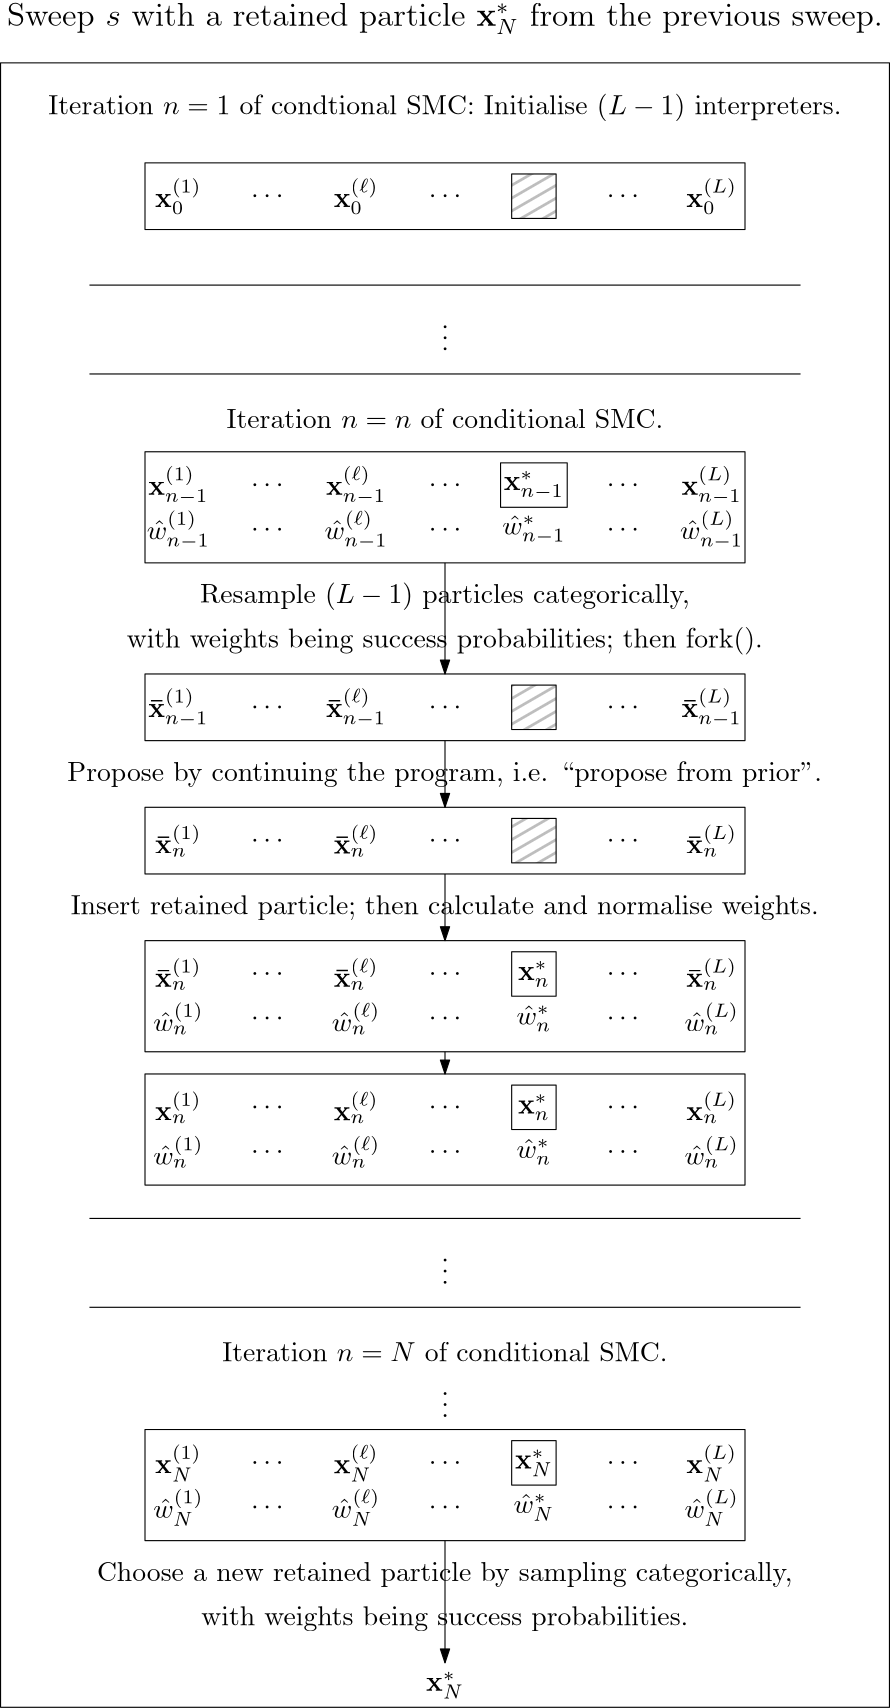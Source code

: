 <?xml version="1.0"?>
<!DOCTYPE ipe SYSTEM "ipe.dtd">
<ipe version="70005" creator="Ipe 7.1.4">
<info created="D:20141024121715" modified="D:20141024121715"/>
<ipestyle name="basic">
<symbol name="arrow/arc(spx)">
<path stroke="sym-stroke" fill="sym-stroke" pen="sym-pen">
0 0 m
-1 0.333 l
-1 -0.333 l
h
</path>
</symbol>
<symbol name="arrow/farc(spx)">
<path stroke="sym-stroke" fill="white" pen="sym-pen">
0 0 m
-1 0.333 l
-1 -0.333 l
h
</path>
</symbol>
<symbol name="mark/circle(sx)" transformations="translations">
<path fill="sym-stroke">
0.6 0 0 0.6 0 0 e
0.4 0 0 0.4 0 0 e
</path>
</symbol>
<symbol name="mark/disk(sx)" transformations="translations">
<path fill="sym-stroke">
0.6 0 0 0.6 0 0 e
</path>
</symbol>
<symbol name="mark/fdisk(sfx)" transformations="translations">
<group>
<path fill="sym-fill">
0.5 0 0 0.5 0 0 e
</path>
<path fill="sym-stroke" fillrule="eofill">
0.6 0 0 0.6 0 0 e
0.4 0 0 0.4 0 0 e
</path>
</group>
</symbol>
<symbol name="mark/box(sx)" transformations="translations">
<path fill="sym-stroke" fillrule="eofill">
-0.6 -0.6 m
0.6 -0.6 l
0.6 0.6 l
-0.6 0.6 l
h
-0.4 -0.4 m
0.4 -0.4 l
0.4 0.4 l
-0.4 0.4 l
h
</path>
</symbol>
<symbol name="mark/square(sx)" transformations="translations">
<path fill="sym-stroke">
-0.6 -0.6 m
0.6 -0.6 l
0.6 0.6 l
-0.6 0.6 l
h
</path>
</symbol>
<symbol name="mark/fsquare(sfx)" transformations="translations">
<group>
<path fill="sym-fill">
-0.5 -0.5 m
0.5 -0.5 l
0.5 0.5 l
-0.5 0.5 l
h
</path>
<path fill="sym-stroke" fillrule="eofill">
-0.6 -0.6 m
0.6 -0.6 l
0.6 0.6 l
-0.6 0.6 l
h
-0.4 -0.4 m
0.4 -0.4 l
0.4 0.4 l
-0.4 0.4 l
h
</path>
</group>
</symbol>
<symbol name="mark/cross(sx)" transformations="translations">
<group>
<path fill="sym-stroke">
-0.43 -0.57 m
0.57 0.43 l
0.43 0.57 l
-0.57 -0.43 l
h
</path>
<path fill="sym-stroke">
-0.43 0.57 m
0.57 -0.43 l
0.43 -0.57 l
-0.57 0.43 l
h
</path>
</group>
</symbol>
<symbol name="arrow/fnormal(spx)">
<path stroke="sym-stroke" fill="white" pen="sym-pen">
0 0 m
-1 0.333 l
-1 -0.333 l
h
</path>
</symbol>
<symbol name="arrow/pointed(spx)">
<path stroke="sym-stroke" fill="sym-stroke" pen="sym-pen">
0 0 m
-1 0.333 l
-0.8 0 l
-1 -0.333 l
h
</path>
</symbol>
<symbol name="arrow/fpointed(spx)">
<path stroke="sym-stroke" fill="white" pen="sym-pen">
0 0 m
-1 0.333 l
-0.8 0 l
-1 -0.333 l
h
</path>
</symbol>
<symbol name="arrow/linear(spx)">
<path stroke="sym-stroke" pen="sym-pen">
-1 0.333 m
0 0 l
-1 -0.333 l
</path>
</symbol>
<symbol name="arrow/fdouble(spx)">
<path stroke="sym-stroke" fill="white" pen="sym-pen">
0 0 m
-1 0.333 l
-1 -0.333 l
h
-1 0 m
-2 0.333 l
-2 -0.333 l
h
</path>
</symbol>
<symbol name="arrow/double(spx)">
<path stroke="sym-stroke" fill="sym-stroke" pen="sym-pen">
0 0 m
-1 0.333 l
-1 -0.333 l
h
-1 0 m
-2 0.333 l
-2 -0.333 l
h
</path>
</symbol>
<pen name="heavier" value="0.8"/>
<pen name="fat" value="1.2"/>
<pen name="ultrafat" value="2"/>
<symbolsize name="large" value="5"/>
<symbolsize name="small" value="2"/>
<symbolsize name="tiny" value="1.1"/>
<arrowsize name="large" value="10"/>
<arrowsize name="small" value="5"/>
<arrowsize name="tiny" value="3"/>
<color name="red" value="1 0 0"/>
<color name="green" value="0 1 0"/>
<color name="blue" value="0 0 1"/>
<color name="yellow" value="1 1 0"/>
<color name="orange" value="1 0.647 0"/>
<color name="gold" value="1 0.843 0"/>
<color name="purple" value="0.627 0.125 0.941"/>
<color name="gray" value="0.745"/>
<color name="brown" value="0.647 0.165 0.165"/>
<color name="navy" value="0 0 0.502"/>
<color name="pink" value="1 0.753 0.796"/>
<color name="seagreen" value="0.18 0.545 0.341"/>
<color name="turquoise" value="0.251 0.878 0.816"/>
<color name="violet" value="0.933 0.51 0.933"/>
<color name="darkblue" value="0 0 0.545"/>
<color name="darkcyan" value="0 0.545 0.545"/>
<color name="darkgray" value="0.663"/>
<color name="darkgreen" value="0 0.392 0"/>
<color name="darkmagenta" value="0.545 0 0.545"/>
<color name="darkorange" value="1 0.549 0"/>
<color name="darkred" value="0.545 0 0"/>
<color name="lightblue" value="0.678 0.847 0.902"/>
<color name="lightcyan" value="0.878 1 1"/>
<color name="lightgray" value="0.827"/>
<color name="lightgreen" value="0.565 0.933 0.565"/>
<color name="lightyellow" value="1 1 0.878"/>
<dashstyle name="dashed" value="[4] 0"/>
<dashstyle name="dotted" value="[1 3] 0"/>
<dashstyle name="dash dotted" value="[4 2 1 2] 0"/>
<dashstyle name="dash dot dotted" value="[4 2 1 2 1 2] 0"/>
<textsize name="large" value="\large"/>
<textsize name="Large" value="\Large"/>
<textsize name="LARGE" value="\LARGE"/>
<textsize name="huge" value="\huge"/>
<textsize name="Huge" value="\Huge"/>
<textsize name="small" value="\small"/>
<textsize name="footnote" value="\footnotesize"/>
<textsize name="tiny" value="\tiny"/>
<textstyle name="center" begin="\begin{center}" end="\end{center}"/>
<textstyle name="itemize" begin="\begin{itemize}" end="\end{itemize}"/>
<textstyle name="item" begin="\begin{itemize}\item{}" end="\end{itemize}"/>
<gridsize name="4 pts" value="4"/>
<gridsize name="8 pts (~3 mm)" value="8"/>
<gridsize name="16 pts (~6 mm)" value="16"/>
<gridsize name="32 pts (~12 mm)" value="32"/>
<gridsize name="10 pts (~3.5 mm)" value="10"/>
<gridsize name="20 pts (~7 mm)" value="20"/>
<gridsize name="14 pts (~5 mm)" value="14"/>
<gridsize name="28 pts (~10 mm)" value="28"/>
<gridsize name="56 pts (~20 mm)" value="56"/>
<anglesize name="90 deg" value="90"/>
<anglesize name="60 deg" value="60"/>
<anglesize name="45 deg" value="45"/>
<anglesize name="30 deg" value="30"/>
<anglesize name="22.5 deg" value="22.5"/>
<tiling name="falling" angle="-60" step="4" width="1"/>
<tiling name="rising" angle="30" step="4" width="1"/>
</ipestyle>
<page>
<layer name="alpha"/>
<view layers="alpha" active="alpha"/>
<text layer="alpha" matrix="1 0 0 1 112 96" transformations="translations" pos="64 704" stroke="black" type="label" width="285.571" height="7.473" depth="2.49" halign="center" valign="center">Iteration $n = 1$ of condtional SMC: Initialise $(L - 1)$ interpreters.</text>
<text transformations="translations" pos="80 768" stroke="black" type="label" width="16.743" height="10.412" depth="2.65" halign="center" valign="center">$\mathbf x_0^{(1)}$</text>
<text transformations="translations" pos="112 768" stroke="black" type="label" width="11.623" height="4.428" depth="0" halign="center" valign="center">$\cdots$</text>
<text transformations="translations" pos="144 768" stroke="black" type="label" width="16.106" height="10.412" depth="2.65" halign="center" valign="center">$\mathbf x_0^{(\ell)}$</text>
<text transformations="translations" pos="176 768" stroke="black" type="label" width="11.623" height="4.428" depth="0" halign="center" valign="center">$\cdots$</text>
<path stroke="black" fill="gray" tiling="rising">
200 776 m
200 760 l
216 760 l
216 776 l
h
</path>
<text transformations="translations" pos="240 768" stroke="black" type="label" width="11.623" height="4.428" depth="0" halign="center" valign="center">$\cdots$</text>
<text transformations="translations" pos="272 768" stroke="black" type="label" width="18.237" height="10.412" depth="2.65" halign="center" valign="center">$\mathbf x_0^{(L)}$</text>
<path matrix="1 0 0 1 4 0" stroke="black">
64 780 m
64 756 l
280 756 l
280 780 l
h
</path>
<path stroke="black">
48 736 m
304 736 l
</path>
<text transformations="translations" pos="176 832" stroke="black" type="label" width="315.411" height="8.308" depth="2.95" halign="center" valign="center" size="large">Sweep $s$ with a retained particle $\mathbf x_N^\ast$ from the previous sweep.</text>
<text transformations="translations" pos="176 720" stroke="black" type="label" width="2.767" height="14.999" depth="0" halign="center" valign="center">$\vdots$</text>
<path stroke="black">
48 704 m
304 704 l
</path>
<text matrix="1 0 0 1 112 0" transformations="translations" pos="64 688" stroke="black" type="label" width="157.276" height="6.918" depth="0" halign="center" valign="center">Iteration $n = n$ of conditional SMC.</text>
<text matrix="1 0 0 1 0 -184" transformations="translations" pos="80 768" stroke="black" type="label" width="21.668" height="10.402" depth="3.49" halign="center" valign="center">$\mathbf{\bar x}_{n - 1}^{(1)}$</text>
<text matrix="1 0 0 1 0 -184" transformations="translations" pos="112 768" stroke="black" type="label" width="11.623" height="4.428" depth="0" halign="center" valign="center">$\cdots$</text>
<text matrix="1 0 0 1 0 -184" transformations="translations" pos="144 768" stroke="black" type="label" width="21.668" height="10.402" depth="3.49" halign="center" valign="center">$\mathbf{\bar x}_{n - 1}^{(\ell)}$</text>
<text matrix="1 0 0 1 0 -184" transformations="translations" pos="176 768" stroke="black" type="label" width="11.623" height="4.428" depth="0" halign="center" valign="center">$\cdots$</text>
<path matrix="1 0 0 1 0 -184" stroke="black" fill="gray" tiling="rising">
200 776 m
200 760 l
216 760 l
216 776 l
h
</path>
<text matrix="1 0 0 1 0 -184" transformations="translations" pos="240 768" stroke="black" type="label" width="11.623" height="4.428" depth="0" halign="center" valign="center">$\cdots$</text>
<text matrix="1 0 0 1 0 -184" transformations="translations" pos="272 768" stroke="black" type="label" width="21.668" height="10.402" depth="3.49" halign="center" valign="center">$\mathbf{\bar x}_{n - 1}^{(L)}$</text>
<path matrix="1 0 0 1 4 -184" stroke="black">
64 780 m
64 756 l
280 756 l
280 780 l
h
</path>
<text matrix="1 0 0 1 0 -24" transformations="translations" pos="176 632" stroke="black" type="label" width="229.196" height="7.473" depth="2.49" halign="center" valign="center">with weights being success probabilities; then fork().</text>
<text matrix="1 0 0 1 0 -232" transformations="translations" pos="80 768" stroke="black" type="label" width="16.743" height="10.41" depth="1.16" halign="center" valign="center">$\mathbf{\bar x}_{n}^{(1)}$</text>
<text matrix="1 0 0 1 0 -232" transformations="translations" pos="112 768" stroke="black" type="label" width="11.623" height="4.428" depth="0" halign="center" valign="center">$\cdots$</text>
<text matrix="1 0 0 1 0 -232" transformations="translations" pos="144 768" stroke="black" type="label" width="16.106" height="10.41" depth="1.16" halign="center" valign="center">$\mathbf{\bar x}_{n}^{(\ell)}$</text>
<text matrix="1 0 0 1 0 -232" transformations="translations" pos="176 768" stroke="black" type="label" width="11.623" height="4.428" depth="0" halign="center" valign="center">$\cdots$</text>
<path matrix="1 0 0 1 0 -232" stroke="black" fill="gray" tiling="rising">
200 776 m
200 760 l
216 760 l
216 776 l
h
</path>
<text matrix="1 0 0 1 0 -232" transformations="translations" pos="240 768" stroke="black" type="label" width="11.623" height="4.428" depth="0" halign="center" valign="center">$\cdots$</text>
<text matrix="1 0 0 1 0 -232" transformations="translations" pos="272 768" stroke="black" type="label" width="18.237" height="10.41" depth="1.16" halign="center" valign="center">$\mathbf{\bar x}_{n}^{(L)}$</text>
<path matrix="1 0 0 1 4 -232" stroke="black">
64 780 m
64 756 l
280 756 l
280 780 l
h
</path>
<path matrix="1 0 0 1 0 -24" stroke="black" arrow="normal/small">
176 596 m
176 572 l
</path>
<text matrix="1 0 0 1 -4 -24" transformations="translations" pos="180 584" stroke="black" type="label" width="271.925" height="6.926" depth="1.93" halign="center" valign="center">Propose by continuing the program, i.e. ``propose from prior&apos;&apos;.</text>
<text matrix="1 0 0 1 0 -280" transformations="translations" pos="80 768" stroke="black" type="label" width="16.743" height="10.41" depth="1.16" halign="center" valign="center">$\mathbf{\bar x}_{n}^{(1)}$</text>
<text matrix="1 0 0 1 0 -280" transformations="translations" pos="112 768" stroke="black" type="label" width="11.623" height="4.428" depth="0" halign="center" valign="center">$\cdots$</text>
<text matrix="1 0 0 1 0 -280" transformations="translations" pos="144 768" stroke="black" type="label" width="16.106" height="10.41" depth="1.16" halign="center" valign="center">$\mathbf{\bar x}_{n}^{(\ell)}$</text>
<text matrix="1 0 0 1 0 -280" transformations="translations" pos="176 768" stroke="black" type="label" width="11.623" height="4.428" depth="0" halign="center" valign="center">$\cdots$</text>
<path matrix="1 0 0 1 0 -280" stroke="black">
200 776 m
200 760 l
216 760 l
216 776 l
h
</path>
<text matrix="1 0 0 1 0 -280" transformations="translations" pos="240 768" stroke="black" type="label" width="11.623" height="4.428" depth="0" halign="center" valign="center">$\cdots$</text>
<text matrix="1 0 0 1 0 -280" transformations="translations" pos="272 768" stroke="black" type="label" width="18.237" height="10.41" depth="1.16" halign="center" valign="center">$\mathbf{\bar x}_{n}^{(L)}$</text>
<path matrix="1 0 0 1 0 -24" stroke="black" arrow="normal/small">
176 548 m
176 524 l
</path>
<text matrix="1 0 0 1 0 -24" transformations="translations" pos="176 536" stroke="black" type="label" width="269.545" height="6.926" depth="1.93" halign="center" valign="center">Insert retained particle; then calculate and normalise weights.</text>
<text matrix="1 0 0 1 0 -24" transformations="translations" pos="208 512" stroke="black" type="label" width="11.47" height="6.863" depth="2.46" halign="center" valign="center">$\mathbf x_n^\ast$</text>
<text matrix="1 0 0 1 0 -24" transformations="translations" pos="80 496" stroke="black" type="label" width="18.097" height="10.41" depth="1.16" halign="center" valign="center">$\hat w_n^{(1)}$</text>
<text matrix="1 0 0 1 0 -24" transformations="translations" pos="112 496" stroke="black" type="label" width="11.623" height="4.428" depth="0" halign="center" valign="center">$\cdots$</text>
<text matrix="1 0 0 1 0 -24" transformations="translations" pos="144 496" stroke="black" type="label" width="17.46" height="10.41" depth="1.16" halign="center" valign="center">$\hat w_n^{(\ell)}$</text>
<text matrix="1 0 0 1 0 -24" transformations="translations" pos="176 496" stroke="black" type="label" width="11.623" height="4.428" depth="0" halign="center" valign="center">$\cdots$</text>
<text matrix="1 0 0 1 0 -24" transformations="translations" pos="208 496" stroke="black" type="label" width="12.555" height="6.921" depth="2.46" halign="center" valign="center">$\hat w_n^\ast$</text>
<text matrix="1 0 0 1 0 -24" transformations="translations" pos="240 496" stroke="black" type="label" width="11.623" height="4.428" depth="0" halign="center" valign="center">$\cdots$</text>
<text matrix="1 0 0 1 0 -24" transformations="translations" pos="272 496" stroke="black" type="label" width="19.591" height="10.41" depth="1.16" halign="center" valign="center">$\hat w_n^{(L)}$</text>
<path matrix="1 0 0 1 0 -24" stroke="black">
68 524 m
68 484 l
284 484 l
284 524 l
h
</path>
<text matrix="1 0 0 1 0 -104" transformations="translations" pos="80 768" stroke="black" type="label" width="21.668" height="10.402" depth="3.49" halign="center" valign="center">$\mathbf{ x}_{n - 1}^{(1)}$</text>
<text matrix="1 0 0 1 0 -104" transformations="translations" pos="112 768" stroke="black" type="label" width="11.623" height="4.428" depth="0" halign="center" valign="center">$\cdots$</text>
<text matrix="1 0 0 1 0 -104" transformations="translations" pos="144 768" stroke="black" type="label" width="21.668" height="10.402" depth="3.49" halign="center" valign="center">$\mathbf{x}_{n - 1}^{(\ell)}$</text>
<text matrix="1 0 0 1 0 -104" transformations="translations" pos="176 768" stroke="black" type="label" width="11.623" height="4.428" depth="0" halign="center" valign="center">$\cdots$</text>
<text matrix="1 0 0 1 0 -104" transformations="translations" pos="240 768" stroke="black" type="label" width="11.623" height="4.428" depth="0" halign="center" valign="center">$\cdots$</text>
<text matrix="1 0 0 1 0 -104" transformations="translations" pos="272 768" stroke="black" type="label" width="21.668" height="10.402" depth="3.49" halign="center" valign="center">$\mathbf{ x}_{n - 1}^{(L)}$</text>
<text matrix="1 0 0 1 0 152" transformations="translations" pos="208 512" stroke="black" type="label" width="21.668" height="6.863" depth="3.3" halign="center" valign="center">$\mathbf x_{n - 1}^\ast$</text>
<text matrix="1 0 0 1 0 152" transformations="translations" pos="80 496" stroke="black" type="label" width="22.753" height="10.402" depth="3.49" halign="center" valign="center">$\hat w_{n - 1}^{(1)}$</text>
<text matrix="1 0 0 1 0 152" transformations="translations" pos="112 496" stroke="black" type="label" width="11.623" height="4.428" depth="0" halign="center" valign="center">$\cdots$</text>
<text matrix="1 0 0 1 0 152" transformations="translations" pos="144 496" stroke="black" type="label" width="22.753" height="10.402" depth="3.49" halign="center" valign="center">$\hat w_{n - 1}^{(\ell)}$</text>
<text matrix="1 0 0 1 0 152" transformations="translations" pos="176 496" stroke="black" type="label" width="11.623" height="4.428" depth="0" halign="center" valign="center">$\cdots$</text>
<text matrix="1 0 0 1 0 152" transformations="translations" pos="208 496" stroke="black" type="label" width="22.753" height="6.922" depth="3.3" halign="center" valign="center">$\hat w_{n - 1}^\ast$</text>
<text matrix="1 0 0 1 0 152" transformations="translations" pos="240 496" stroke="black" type="label" width="11.623" height="4.428" depth="0" halign="center" valign="center">$\cdots$</text>
<text matrix="1 0 0 1 0 152" transformations="translations" pos="272 496" stroke="black" type="label" width="22.753" height="10.402" depth="3.49" halign="center" valign="center">$\hat w_{n - 1}^{(L)}$</text>
<path matrix="1 0 0 1 0 152" stroke="black">
68 524 m
68 484 l
284 484 l
284 524 l
h
</path>
<path stroke="black">
196 672 m
196 656 l
220 656 l
220 672 l
h
</path>
<text transformations="translations" pos="176 624" stroke="black" type="label" width="176.45" height="7.473" depth="2.49" halign="center" valign="center">Resample $(L - 1)$ particles categorically,</text>
<path stroke="black" arrow="normal/small">
176 636 m
176 596 l
</path>
<text matrix="1 0 0 1 0 -328" transformations="translations" pos="80 768" stroke="black" type="label" width="16.743" height="10.41" depth="1.16" halign="center" valign="center">$\mathbf{x}_{n}^{(1)}$</text>
<text matrix="1 0 0 1 0 -328" transformations="translations" pos="112 768" stroke="black" type="label" width="11.623" height="4.428" depth="0" halign="center" valign="center">$\cdots$</text>
<text matrix="1 0 0 1 0 -328" transformations="translations" pos="144 768" stroke="black" type="label" width="16.106" height="10.41" depth="1.16" halign="center" valign="center">$\mathbf{ x}_{n}^{(\ell)}$</text>
<text matrix="1 0 0 1 0 -328" transformations="translations" pos="176 768" stroke="black" type="label" width="11.623" height="4.428" depth="0" halign="center" valign="center">$\cdots$</text>
<path matrix="1 0 0 1 0 -328" stroke="black">
200 776 m
200 760 l
216 760 l
216 776 l
h
</path>
<text matrix="1 0 0 1 0 -328" transformations="translations" pos="240 768" stroke="black" type="label" width="11.623" height="4.428" depth="0" halign="center" valign="center">$\cdots$</text>
<text matrix="1 0 0 1 0 -328" transformations="translations" pos="272 768" stroke="black" type="label" width="18.237" height="10.41" depth="1.16" halign="center" valign="center">$\mathbf{ x}_{n}^{(L)}$</text>
<text matrix="1 0 0 1 0 -72" transformations="translations" pos="208 512" stroke="black" type="label" width="11.47" height="6.863" depth="2.46" halign="center" valign="center">$\mathbf x_n^\ast$</text>
<text matrix="1 0 0 1 0 -72" transformations="translations" pos="80 496" stroke="black" type="label" width="18.097" height="10.41" depth="1.16" halign="center" valign="center">$\hat w_n^{(1)}$</text>
<text matrix="1 0 0 1 0 -72" transformations="translations" pos="112 496" stroke="black" type="label" width="11.623" height="4.428" depth="0" halign="center" valign="center">$\cdots$</text>
<text matrix="1 0 0 1 0 -72" transformations="translations" pos="144 496" stroke="black" type="label" width="17.46" height="10.41" depth="1.16" halign="center" valign="center">$\hat w_n^{(\ell)}$</text>
<text matrix="1 0 0 1 0 -72" transformations="translations" pos="176 496" stroke="black" type="label" width="11.623" height="4.428" depth="0" halign="center" valign="center">$\cdots$</text>
<text matrix="1 0 0 1 0 -72" transformations="translations" pos="208 496" stroke="black" type="label" width="12.555" height="6.921" depth="2.46" halign="center" valign="center">$\hat w_n^\ast$</text>
<text matrix="1 0 0 1 0 -72" transformations="translations" pos="240 496" stroke="black" type="label" width="11.623" height="4.428" depth="0" halign="center" valign="center">$\cdots$</text>
<text matrix="1 0 0 1 0 -72" transformations="translations" pos="272 496" stroke="black" type="label" width="19.591" height="10.41" depth="1.16" halign="center" valign="center">$\hat w_n^{(L)}$</text>
<path matrix="1 0 0 1 0 -72" stroke="black">
68 524 m
68 484 l
284 484 l
284 524 l
h
</path>
<path stroke="black">
48 400 m
304 400 l
</path>
<text transformations="translations" pos="176 384" stroke="black" type="label" width="2.767" height="14.999" depth="0" halign="center" valign="center">$\vdots$</text>
<path stroke="black">
48 368 m
304 368 l
</path>
<text transformations="translations" pos="176 352" stroke="black" type="label" width="160.387" height="6.918" depth="0" halign="center" valign="center">Iteration $n = N$ of conditional SMC.</text>
<text transformations="translations" pos="176 336" stroke="black" type="label" width="2.767" height="14.999" depth="0" halign="center" valign="center">$\vdots$</text>
<path stroke="black" arrow="normal/small">
176 460 m
176 452 l
</path>
<text matrix="1 0 0 1 0 -456" transformations="translations" pos="80 768" stroke="black" type="label" width="16.743" height="10.403" depth="2.93" halign="center" valign="center">$\mathbf{x}_{N}^{(1)}$</text>
<text matrix="1 0 0 1 0 -456" transformations="translations" pos="112 768" stroke="black" type="label" width="11.623" height="4.428" depth="0" halign="center" valign="center">$\cdots$</text>
<text matrix="1 0 0 1 0 -456" transformations="translations" pos="144 768" stroke="black" type="label" width="16.106" height="10.403" depth="2.93" halign="center" valign="center">$\mathbf{ x}_{N}^{(\ell)}$</text>
<text matrix="1 0 0 1 0 -456" transformations="translations" pos="176 768" stroke="black" type="label" width="11.623" height="4.428" depth="0" halign="center" valign="center">$\cdots$</text>
<path matrix="1 0 0 1 0 -456" stroke="black">
200 776 m
200 760 l
216 760 l
216 776 l
h
</path>
<text matrix="1 0 0 1 0 -456" transformations="translations" pos="240 768" stroke="black" type="label" width="11.623" height="4.428" depth="0" halign="center" valign="center">$\cdots$</text>
<text matrix="1 0 0 1 0 -456" transformations="translations" pos="272 768" stroke="black" type="label" width="18.237" height="10.403" depth="2.93" halign="center" valign="center">$\mathbf{ x}_{N}^{(L)}$</text>
<text matrix="1 0 0 1 0 -200" transformations="translations" pos="208 512" stroke="black" type="label" width="13.603" height="6.864" depth="2.74" halign="center" valign="center">$\mathbf x_N^\ast$</text>
<text matrix="1 0 0 1 0 -200" transformations="translations" pos="80 496" stroke="black" type="label" width="18.097" height="10.403" depth="2.93" halign="center" valign="center">$\hat w_N^{(1)}$</text>
<text matrix="1 0 0 1 0 -200" transformations="translations" pos="112 496" stroke="black" type="label" width="11.623" height="4.428" depth="0" halign="center" valign="center">$\cdots$</text>
<text matrix="1 0 0 1 0 -200" transformations="translations" pos="144 496" stroke="black" type="label" width="17.46" height="10.403" depth="2.93" halign="center" valign="center">$\hat w_N^{(\ell)}$</text>
<text matrix="1 0 0 1 0 -200" transformations="translations" pos="176 496" stroke="black" type="label" width="11.623" height="4.428" depth="0" halign="center" valign="center">$\cdots$</text>
<text matrix="1 0 0 1 0 -200" transformations="translations" pos="208 496" stroke="black" type="label" width="14.689" height="6.923" depth="2.74" halign="center" valign="center">$\hat w_N^\ast$</text>
<text matrix="1 0 0 1 0 -200" transformations="translations" pos="240 496" stroke="black" type="label" width="11.623" height="4.428" depth="0" halign="center" valign="center">$\cdots$</text>
<text matrix="1 0 0 1 0 -200" transformations="translations" pos="272 496" stroke="black" type="label" width="19.591" height="10.403" depth="2.93" halign="center" valign="center">$\hat w_N^{(L)}$</text>
<path matrix="1 0 0 1 0 -200" stroke="black">
68 524 m
68 484 l
284 484 l
284 524 l
h
</path>
<text transformations="translations" pos="176 272" stroke="black" type="label" width="250.644" height="6.926" depth="1.93" halign="center" valign="center">Choose a new retained particle by sampling categorically,</text>
<text transformations="translations" pos="176 256" stroke="black" type="label" width="175.481" height="6.926" depth="1.93" halign="center" valign="center">with weights being success probabilities.</text>
<path stroke="black" arrow="normal/small">
176 284 m
176 240 l
</path>
<text transformations="translations" pos="176 232" stroke="black" type="label" width="13.603" height="6.864" depth="2.74" halign="center" valign="center">$\mathbf x_N^\ast$</text>
<path stroke="black">
16 816 m
16 224 l
336 224 l
336 816 l
h
</path>
</page>
</ipe>

